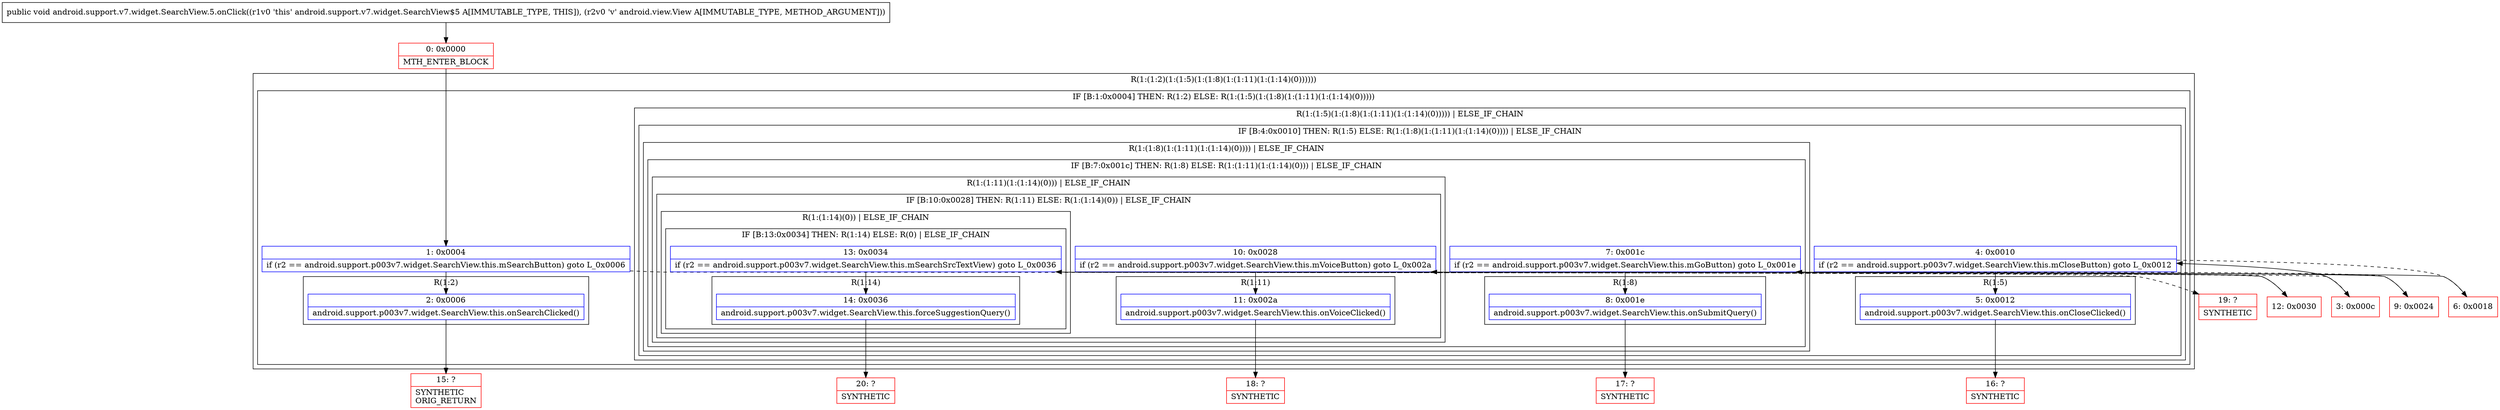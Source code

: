 digraph "CFG forandroid.support.v7.widget.SearchView.5.onClick(Landroid\/view\/View;)V" {
subgraph cluster_Region_1027534062 {
label = "R(1:(1:2)(1:(1:5)(1:(1:8)(1:(1:11)(1:(1:14)(0))))))";
node [shape=record,color=blue];
subgraph cluster_IfRegion_645884834 {
label = "IF [B:1:0x0004] THEN: R(1:2) ELSE: R(1:(1:5)(1:(1:8)(1:(1:11)(1:(1:14)(0)))))";
node [shape=record,color=blue];
Node_1 [shape=record,label="{1\:\ 0x0004|if (r2 == android.support.p003v7.widget.SearchView.this.mSearchButton) goto L_0x0006\l}"];
subgraph cluster_Region_1423297452 {
label = "R(1:2)";
node [shape=record,color=blue];
Node_2 [shape=record,label="{2\:\ 0x0006|android.support.p003v7.widget.SearchView.this.onSearchClicked()\l}"];
}
subgraph cluster_Region_845262178 {
label = "R(1:(1:5)(1:(1:8)(1:(1:11)(1:(1:14)(0))))) | ELSE_IF_CHAIN\l";
node [shape=record,color=blue];
subgraph cluster_IfRegion_2029153884 {
label = "IF [B:4:0x0010] THEN: R(1:5) ELSE: R(1:(1:8)(1:(1:11)(1:(1:14)(0)))) | ELSE_IF_CHAIN\l";
node [shape=record,color=blue];
Node_4 [shape=record,label="{4\:\ 0x0010|if (r2 == android.support.p003v7.widget.SearchView.this.mCloseButton) goto L_0x0012\l}"];
subgraph cluster_Region_630007963 {
label = "R(1:5)";
node [shape=record,color=blue];
Node_5 [shape=record,label="{5\:\ 0x0012|android.support.p003v7.widget.SearchView.this.onCloseClicked()\l}"];
}
subgraph cluster_Region_1610555181 {
label = "R(1:(1:8)(1:(1:11)(1:(1:14)(0)))) | ELSE_IF_CHAIN\l";
node [shape=record,color=blue];
subgraph cluster_IfRegion_1623892749 {
label = "IF [B:7:0x001c] THEN: R(1:8) ELSE: R(1:(1:11)(1:(1:14)(0))) | ELSE_IF_CHAIN\l";
node [shape=record,color=blue];
Node_7 [shape=record,label="{7\:\ 0x001c|if (r2 == android.support.p003v7.widget.SearchView.this.mGoButton) goto L_0x001e\l}"];
subgraph cluster_Region_186753478 {
label = "R(1:8)";
node [shape=record,color=blue];
Node_8 [shape=record,label="{8\:\ 0x001e|android.support.p003v7.widget.SearchView.this.onSubmitQuery()\l}"];
}
subgraph cluster_Region_1193581001 {
label = "R(1:(1:11)(1:(1:14)(0))) | ELSE_IF_CHAIN\l";
node [shape=record,color=blue];
subgraph cluster_IfRegion_1619390583 {
label = "IF [B:10:0x0028] THEN: R(1:11) ELSE: R(1:(1:14)(0)) | ELSE_IF_CHAIN\l";
node [shape=record,color=blue];
Node_10 [shape=record,label="{10\:\ 0x0028|if (r2 == android.support.p003v7.widget.SearchView.this.mVoiceButton) goto L_0x002a\l}"];
subgraph cluster_Region_1432544673 {
label = "R(1:11)";
node [shape=record,color=blue];
Node_11 [shape=record,label="{11\:\ 0x002a|android.support.p003v7.widget.SearchView.this.onVoiceClicked()\l}"];
}
subgraph cluster_Region_1397444954 {
label = "R(1:(1:14)(0)) | ELSE_IF_CHAIN\l";
node [shape=record,color=blue];
subgraph cluster_IfRegion_809656363 {
label = "IF [B:13:0x0034] THEN: R(1:14) ELSE: R(0) | ELSE_IF_CHAIN\l";
node [shape=record,color=blue];
Node_13 [shape=record,label="{13\:\ 0x0034|if (r2 == android.support.p003v7.widget.SearchView.this.mSearchSrcTextView) goto L_0x0036\l}"];
subgraph cluster_Region_2131441692 {
label = "R(1:14)";
node [shape=record,color=blue];
Node_14 [shape=record,label="{14\:\ 0x0036|android.support.p003v7.widget.SearchView.this.forceSuggestionQuery()\l}"];
}
subgraph cluster_Region_1023837617 {
label = "R(0)";
node [shape=record,color=blue];
}
}
}
}
}
}
}
}
}
}
}
Node_0 [shape=record,color=red,label="{0\:\ 0x0000|MTH_ENTER_BLOCK\l}"];
Node_3 [shape=record,color=red,label="{3\:\ 0x000c}"];
Node_6 [shape=record,color=red,label="{6\:\ 0x0018}"];
Node_9 [shape=record,color=red,label="{9\:\ 0x0024}"];
Node_12 [shape=record,color=red,label="{12\:\ 0x0030}"];
Node_15 [shape=record,color=red,label="{15\:\ ?|SYNTHETIC\lORIG_RETURN\l}"];
Node_16 [shape=record,color=red,label="{16\:\ ?|SYNTHETIC\l}"];
Node_17 [shape=record,color=red,label="{17\:\ ?|SYNTHETIC\l}"];
Node_18 [shape=record,color=red,label="{18\:\ ?|SYNTHETIC\l}"];
Node_19 [shape=record,color=red,label="{19\:\ ?|SYNTHETIC\l}"];
Node_20 [shape=record,color=red,label="{20\:\ ?|SYNTHETIC\l}"];
MethodNode[shape=record,label="{public void android.support.v7.widget.SearchView.5.onClick((r1v0 'this' android.support.v7.widget.SearchView$5 A[IMMUTABLE_TYPE, THIS]), (r2v0 'v' android.view.View A[IMMUTABLE_TYPE, METHOD_ARGUMENT])) }"];
MethodNode -> Node_0;
Node_1 -> Node_2;
Node_1 -> Node_3[style=dashed];
Node_2 -> Node_15;
Node_4 -> Node_5;
Node_4 -> Node_6[style=dashed];
Node_5 -> Node_16;
Node_7 -> Node_8;
Node_7 -> Node_9[style=dashed];
Node_8 -> Node_17;
Node_10 -> Node_11;
Node_10 -> Node_12[style=dashed];
Node_11 -> Node_18;
Node_13 -> Node_14;
Node_13 -> Node_19[style=dashed];
Node_14 -> Node_20;
Node_0 -> Node_1;
Node_3 -> Node_4;
Node_6 -> Node_7;
Node_9 -> Node_10;
Node_12 -> Node_13;
}


